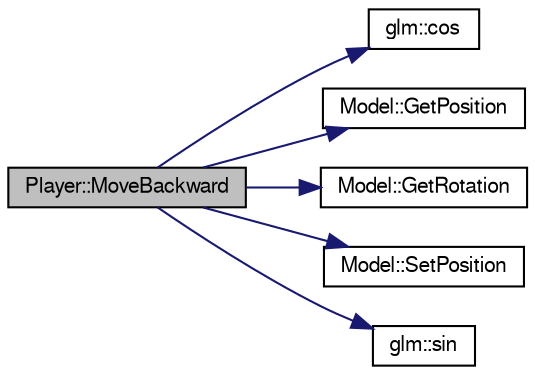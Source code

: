 digraph G
{
  bgcolor="transparent";
  edge [fontname="FreeSans",fontsize=10,labelfontname="FreeSans",labelfontsize=10];
  node [fontname="FreeSans",fontsize=10,shape=record];
  rankdir=LR;
  Node1 [label="Player::MoveBackward",height=0.2,width=0.4,color="black", fillcolor="grey75", style="filled" fontcolor="black"];
  Node1 -> Node2 [color="midnightblue",fontsize=10,style="solid"];
  Node2 [label="glm::cos",height=0.2,width=0.4,color="black",URL="$group__core__func__trigonometric.html#gfef15df90786cd24fe786cc0ff2cbc98"];
  Node1 -> Node3 [color="midnightblue",fontsize=10,style="solid"];
  Node3 [label="Model::GetPosition",height=0.2,width=0.4,color="black",URL="$class_model.html#f4b5a0bae6b0b057c118444189c5dfa9",tooltip="Gets the models position."];
  Node1 -> Node4 [color="midnightblue",fontsize=10,style="solid"];
  Node4 [label="Model::GetRotation",height=0.2,width=0.4,color="black",URL="$class_model.html#fc6593eeb0980053628cd00a75be51e9",tooltip="Gets the models rotation."];
  Node1 -> Node5 [color="midnightblue",fontsize=10,style="solid"];
  Node5 [label="Model::SetPosition",height=0.2,width=0.4,color="black",URL="$class_model.html#3a615a604e26270bd0849462718703b2",tooltip="Sets the models position."];
  Node1 -> Node6 [color="midnightblue",fontsize=10,style="solid"];
  Node6 [label="glm::sin",height=0.2,width=0.4,color="black",URL="$group__core__func__trigonometric.html#gd4d4eda735d915be9af695fe2b4cded2"];
}
